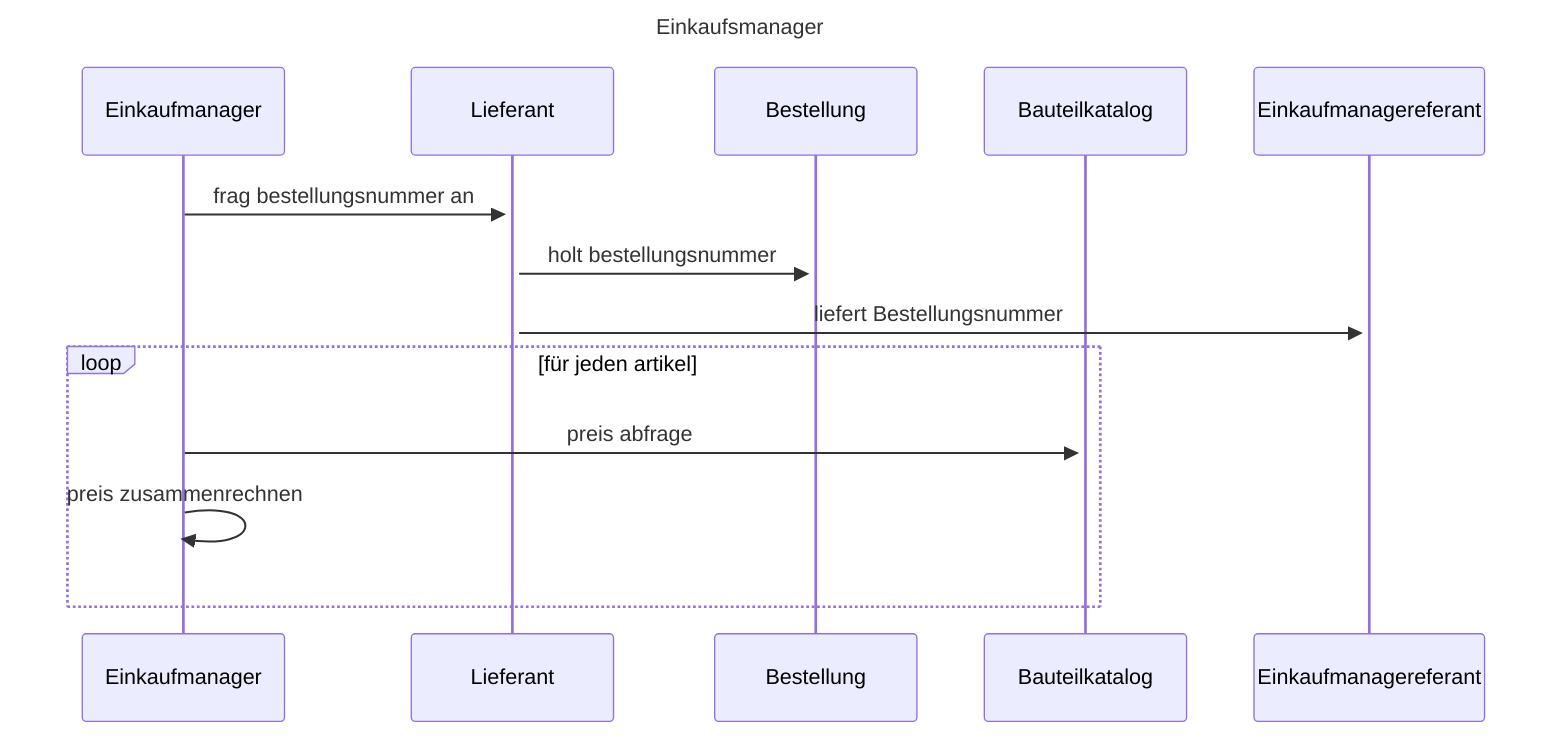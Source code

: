 ---
title: Einkaufsmanager
---

sequenceDiagram
    participant Einkaufmanager
    participant Lieferant
    participant Bestellung
    participant Bauteilkatalog


    Einkaufmanager->>+Lieferant: frag bestellungsnummer an
    Lieferant->>+Bestellung: holt bestellungsnummer
    Lieferant->>+Einkaufmanagereferant: liefert Bestellungsnummer
    
    loop für jeden artikel
        Einkaufmanager->>+Bauteilkatalog: preis abfrage
        Einkaufmanager->>+Einkaufmanager: preis zusammenrechnen
    end